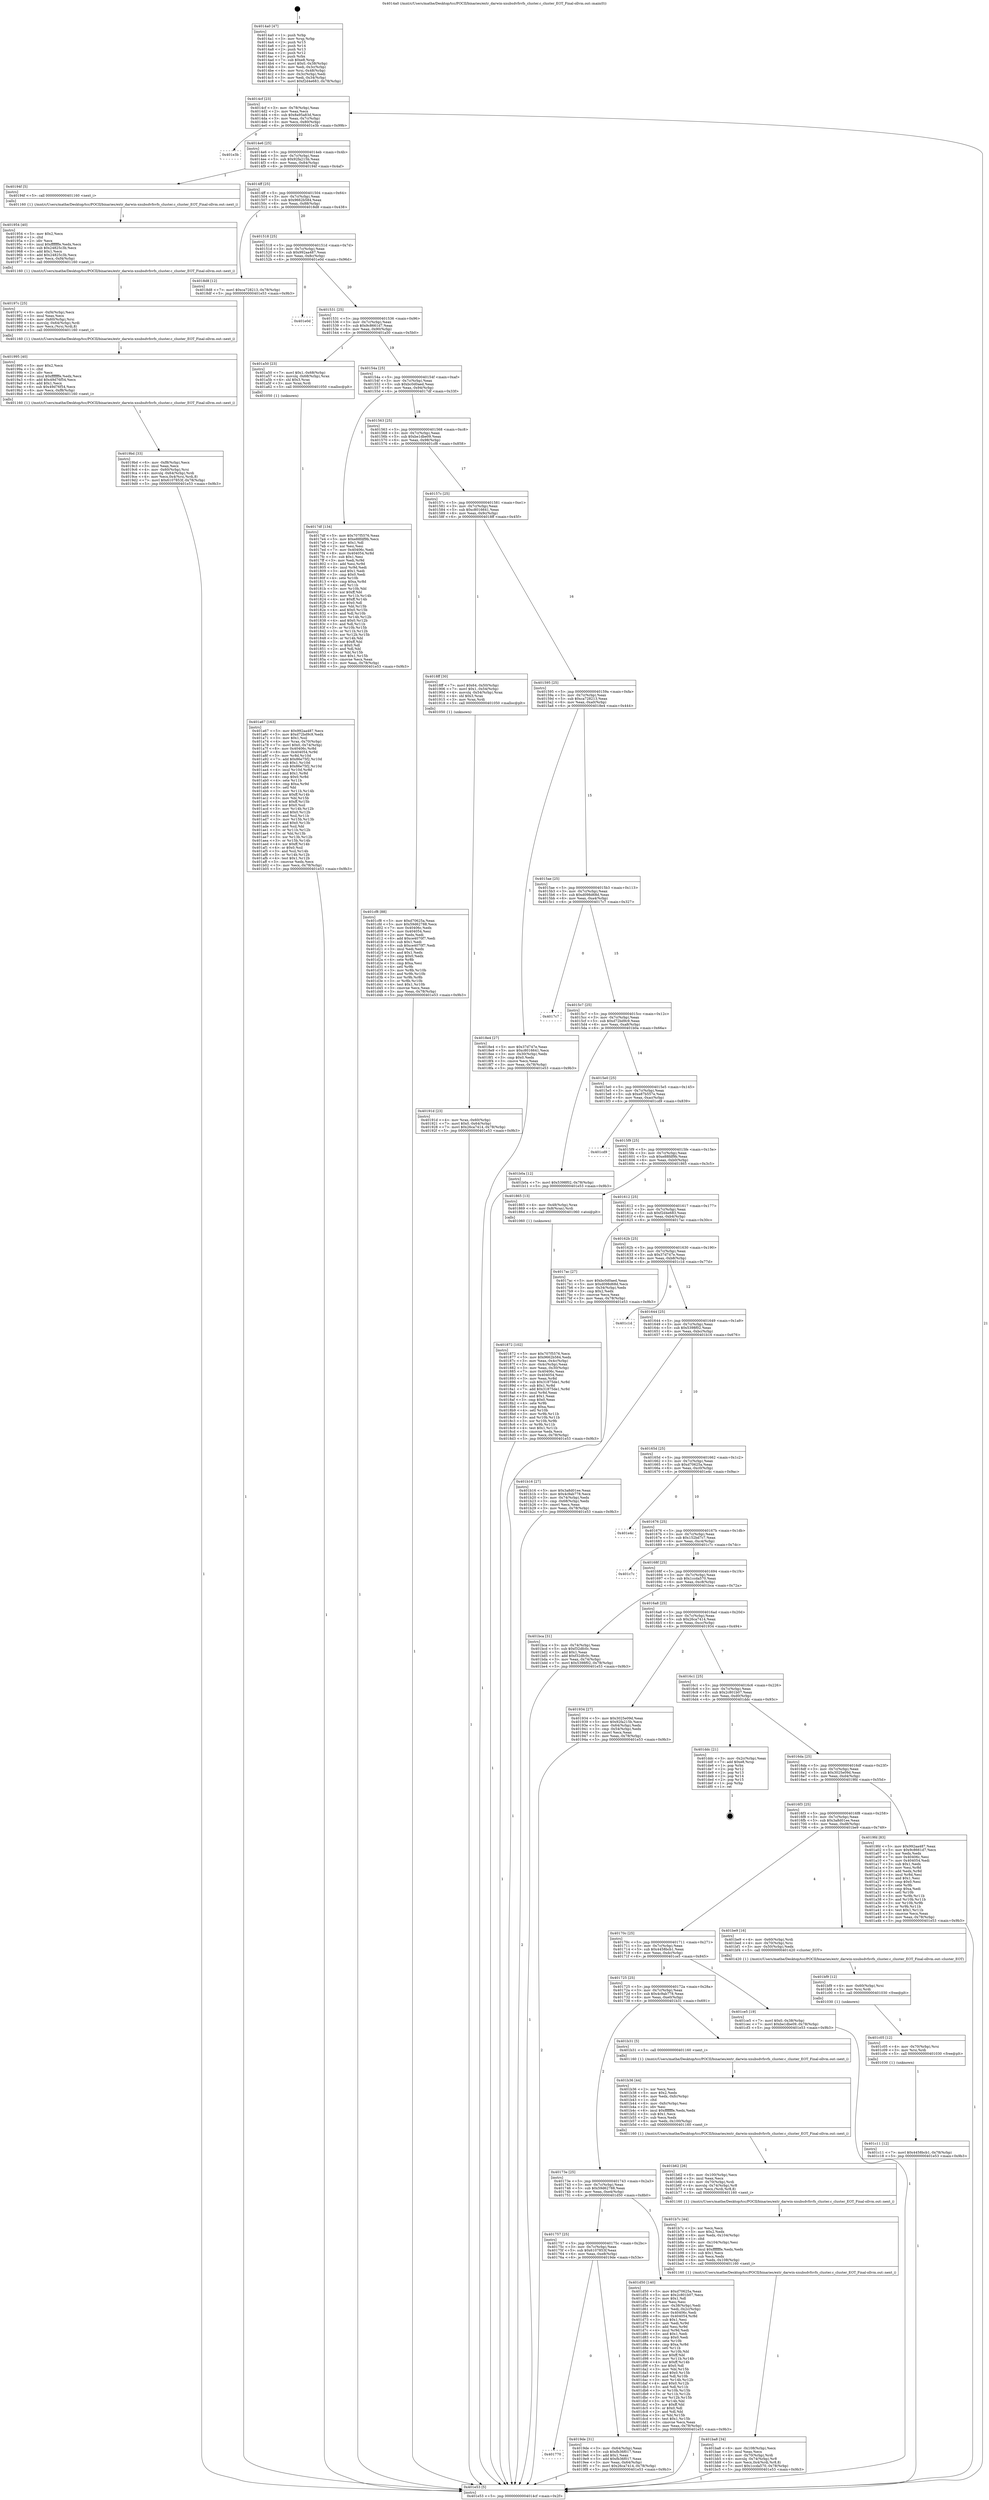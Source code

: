 digraph "0x4014a0" {
  label = "0x4014a0 (/mnt/c/Users/mathe/Desktop/tcc/POCII/binaries/extr_darwin-xnubsdvfsvfs_cluster.c_cluster_EOT_Final-ollvm.out::main(0))"
  labelloc = "t"
  node[shape=record]

  Entry [label="",width=0.3,height=0.3,shape=circle,fillcolor=black,style=filled]
  "0x4014cf" [label="{
     0x4014cf [23]\l
     | [instrs]\l
     &nbsp;&nbsp;0x4014cf \<+3\>: mov -0x78(%rbp),%eax\l
     &nbsp;&nbsp;0x4014d2 \<+2\>: mov %eax,%ecx\l
     &nbsp;&nbsp;0x4014d4 \<+6\>: sub $0x8a95a83d,%ecx\l
     &nbsp;&nbsp;0x4014da \<+3\>: mov %eax,-0x7c(%rbp)\l
     &nbsp;&nbsp;0x4014dd \<+3\>: mov %ecx,-0x80(%rbp)\l
     &nbsp;&nbsp;0x4014e0 \<+6\>: je 0000000000401e3b \<main+0x99b\>\l
  }"]
  "0x401e3b" [label="{
     0x401e3b\l
  }", style=dashed]
  "0x4014e6" [label="{
     0x4014e6 [25]\l
     | [instrs]\l
     &nbsp;&nbsp;0x4014e6 \<+5\>: jmp 00000000004014eb \<main+0x4b\>\l
     &nbsp;&nbsp;0x4014eb \<+3\>: mov -0x7c(%rbp),%eax\l
     &nbsp;&nbsp;0x4014ee \<+5\>: sub $0x92fa215b,%eax\l
     &nbsp;&nbsp;0x4014f3 \<+6\>: mov %eax,-0x84(%rbp)\l
     &nbsp;&nbsp;0x4014f9 \<+6\>: je 000000000040194f \<main+0x4af\>\l
  }"]
  Exit [label="",width=0.3,height=0.3,shape=circle,fillcolor=black,style=filled,peripheries=2]
  "0x40194f" [label="{
     0x40194f [5]\l
     | [instrs]\l
     &nbsp;&nbsp;0x40194f \<+5\>: call 0000000000401160 \<next_i\>\l
     | [calls]\l
     &nbsp;&nbsp;0x401160 \{1\} (/mnt/c/Users/mathe/Desktop/tcc/POCII/binaries/extr_darwin-xnubsdvfsvfs_cluster.c_cluster_EOT_Final-ollvm.out::next_i)\l
  }"]
  "0x4014ff" [label="{
     0x4014ff [25]\l
     | [instrs]\l
     &nbsp;&nbsp;0x4014ff \<+5\>: jmp 0000000000401504 \<main+0x64\>\l
     &nbsp;&nbsp;0x401504 \<+3\>: mov -0x7c(%rbp),%eax\l
     &nbsp;&nbsp;0x401507 \<+5\>: sub $0x9662b584,%eax\l
     &nbsp;&nbsp;0x40150c \<+6\>: mov %eax,-0x88(%rbp)\l
     &nbsp;&nbsp;0x401512 \<+6\>: je 00000000004018d8 \<main+0x438\>\l
  }"]
  "0x401c11" [label="{
     0x401c11 [12]\l
     | [instrs]\l
     &nbsp;&nbsp;0x401c11 \<+7\>: movl $0x4458bcb1,-0x78(%rbp)\l
     &nbsp;&nbsp;0x401c18 \<+5\>: jmp 0000000000401e53 \<main+0x9b3\>\l
  }"]
  "0x4018d8" [label="{
     0x4018d8 [12]\l
     | [instrs]\l
     &nbsp;&nbsp;0x4018d8 \<+7\>: movl $0xca728213,-0x78(%rbp)\l
     &nbsp;&nbsp;0x4018df \<+5\>: jmp 0000000000401e53 \<main+0x9b3\>\l
  }"]
  "0x401518" [label="{
     0x401518 [25]\l
     | [instrs]\l
     &nbsp;&nbsp;0x401518 \<+5\>: jmp 000000000040151d \<main+0x7d\>\l
     &nbsp;&nbsp;0x40151d \<+3\>: mov -0x7c(%rbp),%eax\l
     &nbsp;&nbsp;0x401520 \<+5\>: sub $0x992aa487,%eax\l
     &nbsp;&nbsp;0x401525 \<+6\>: mov %eax,-0x8c(%rbp)\l
     &nbsp;&nbsp;0x40152b \<+6\>: je 0000000000401e0d \<main+0x96d\>\l
  }"]
  "0x401c05" [label="{
     0x401c05 [12]\l
     | [instrs]\l
     &nbsp;&nbsp;0x401c05 \<+4\>: mov -0x70(%rbp),%rsi\l
     &nbsp;&nbsp;0x401c09 \<+3\>: mov %rsi,%rdi\l
     &nbsp;&nbsp;0x401c0c \<+5\>: call 0000000000401030 \<free@plt\>\l
     | [calls]\l
     &nbsp;&nbsp;0x401030 \{1\} (unknown)\l
  }"]
  "0x401e0d" [label="{
     0x401e0d\l
  }", style=dashed]
  "0x401531" [label="{
     0x401531 [25]\l
     | [instrs]\l
     &nbsp;&nbsp;0x401531 \<+5\>: jmp 0000000000401536 \<main+0x96\>\l
     &nbsp;&nbsp;0x401536 \<+3\>: mov -0x7c(%rbp),%eax\l
     &nbsp;&nbsp;0x401539 \<+5\>: sub $0x9c8661d7,%eax\l
     &nbsp;&nbsp;0x40153e \<+6\>: mov %eax,-0x90(%rbp)\l
     &nbsp;&nbsp;0x401544 \<+6\>: je 0000000000401a50 \<main+0x5b0\>\l
  }"]
  "0x401bf9" [label="{
     0x401bf9 [12]\l
     | [instrs]\l
     &nbsp;&nbsp;0x401bf9 \<+4\>: mov -0x60(%rbp),%rsi\l
     &nbsp;&nbsp;0x401bfd \<+3\>: mov %rsi,%rdi\l
     &nbsp;&nbsp;0x401c00 \<+5\>: call 0000000000401030 \<free@plt\>\l
     | [calls]\l
     &nbsp;&nbsp;0x401030 \{1\} (unknown)\l
  }"]
  "0x401a50" [label="{
     0x401a50 [23]\l
     | [instrs]\l
     &nbsp;&nbsp;0x401a50 \<+7\>: movl $0x1,-0x68(%rbp)\l
     &nbsp;&nbsp;0x401a57 \<+4\>: movslq -0x68(%rbp),%rax\l
     &nbsp;&nbsp;0x401a5b \<+4\>: shl $0x3,%rax\l
     &nbsp;&nbsp;0x401a5f \<+3\>: mov %rax,%rdi\l
     &nbsp;&nbsp;0x401a62 \<+5\>: call 0000000000401050 \<malloc@plt\>\l
     | [calls]\l
     &nbsp;&nbsp;0x401050 \{1\} (unknown)\l
  }"]
  "0x40154a" [label="{
     0x40154a [25]\l
     | [instrs]\l
     &nbsp;&nbsp;0x40154a \<+5\>: jmp 000000000040154f \<main+0xaf\>\l
     &nbsp;&nbsp;0x40154f \<+3\>: mov -0x7c(%rbp),%eax\l
     &nbsp;&nbsp;0x401552 \<+5\>: sub $0xbc0d0aed,%eax\l
     &nbsp;&nbsp;0x401557 \<+6\>: mov %eax,-0x94(%rbp)\l
     &nbsp;&nbsp;0x40155d \<+6\>: je 00000000004017df \<main+0x33f\>\l
  }"]
  "0x401ba8" [label="{
     0x401ba8 [34]\l
     | [instrs]\l
     &nbsp;&nbsp;0x401ba8 \<+6\>: mov -0x108(%rbp),%ecx\l
     &nbsp;&nbsp;0x401bae \<+3\>: imul %eax,%ecx\l
     &nbsp;&nbsp;0x401bb1 \<+4\>: mov -0x70(%rbp),%rdi\l
     &nbsp;&nbsp;0x401bb5 \<+4\>: movslq -0x74(%rbp),%r8\l
     &nbsp;&nbsp;0x401bb9 \<+5\>: mov %ecx,0x4(%rdi,%r8,8)\l
     &nbsp;&nbsp;0x401bbe \<+7\>: movl $0x1ccda570,-0x78(%rbp)\l
     &nbsp;&nbsp;0x401bc5 \<+5\>: jmp 0000000000401e53 \<main+0x9b3\>\l
  }"]
  "0x4017df" [label="{
     0x4017df [134]\l
     | [instrs]\l
     &nbsp;&nbsp;0x4017df \<+5\>: mov $0x707f5576,%eax\l
     &nbsp;&nbsp;0x4017e4 \<+5\>: mov $0xe88fdf9b,%ecx\l
     &nbsp;&nbsp;0x4017e9 \<+2\>: mov $0x1,%dl\l
     &nbsp;&nbsp;0x4017eb \<+2\>: xor %esi,%esi\l
     &nbsp;&nbsp;0x4017ed \<+7\>: mov 0x40406c,%edi\l
     &nbsp;&nbsp;0x4017f4 \<+8\>: mov 0x404054,%r8d\l
     &nbsp;&nbsp;0x4017fc \<+3\>: sub $0x1,%esi\l
     &nbsp;&nbsp;0x4017ff \<+3\>: mov %edi,%r9d\l
     &nbsp;&nbsp;0x401802 \<+3\>: add %esi,%r9d\l
     &nbsp;&nbsp;0x401805 \<+4\>: imul %r9d,%edi\l
     &nbsp;&nbsp;0x401809 \<+3\>: and $0x1,%edi\l
     &nbsp;&nbsp;0x40180c \<+3\>: cmp $0x0,%edi\l
     &nbsp;&nbsp;0x40180f \<+4\>: sete %r10b\l
     &nbsp;&nbsp;0x401813 \<+4\>: cmp $0xa,%r8d\l
     &nbsp;&nbsp;0x401817 \<+4\>: setl %r11b\l
     &nbsp;&nbsp;0x40181b \<+3\>: mov %r10b,%bl\l
     &nbsp;&nbsp;0x40181e \<+3\>: xor $0xff,%bl\l
     &nbsp;&nbsp;0x401821 \<+3\>: mov %r11b,%r14b\l
     &nbsp;&nbsp;0x401824 \<+4\>: xor $0xff,%r14b\l
     &nbsp;&nbsp;0x401828 \<+3\>: xor $0x0,%dl\l
     &nbsp;&nbsp;0x40182b \<+3\>: mov %bl,%r15b\l
     &nbsp;&nbsp;0x40182e \<+4\>: and $0x0,%r15b\l
     &nbsp;&nbsp;0x401832 \<+3\>: and %dl,%r10b\l
     &nbsp;&nbsp;0x401835 \<+3\>: mov %r14b,%r12b\l
     &nbsp;&nbsp;0x401838 \<+4\>: and $0x0,%r12b\l
     &nbsp;&nbsp;0x40183c \<+3\>: and %dl,%r11b\l
     &nbsp;&nbsp;0x40183f \<+3\>: or %r10b,%r15b\l
     &nbsp;&nbsp;0x401842 \<+3\>: or %r11b,%r12b\l
     &nbsp;&nbsp;0x401845 \<+3\>: xor %r12b,%r15b\l
     &nbsp;&nbsp;0x401848 \<+3\>: or %r14b,%bl\l
     &nbsp;&nbsp;0x40184b \<+3\>: xor $0xff,%bl\l
     &nbsp;&nbsp;0x40184e \<+3\>: or $0x0,%dl\l
     &nbsp;&nbsp;0x401851 \<+2\>: and %dl,%bl\l
     &nbsp;&nbsp;0x401853 \<+3\>: or %bl,%r15b\l
     &nbsp;&nbsp;0x401856 \<+4\>: test $0x1,%r15b\l
     &nbsp;&nbsp;0x40185a \<+3\>: cmovne %ecx,%eax\l
     &nbsp;&nbsp;0x40185d \<+3\>: mov %eax,-0x78(%rbp)\l
     &nbsp;&nbsp;0x401860 \<+5\>: jmp 0000000000401e53 \<main+0x9b3\>\l
  }"]
  "0x401563" [label="{
     0x401563 [25]\l
     | [instrs]\l
     &nbsp;&nbsp;0x401563 \<+5\>: jmp 0000000000401568 \<main+0xc8\>\l
     &nbsp;&nbsp;0x401568 \<+3\>: mov -0x7c(%rbp),%eax\l
     &nbsp;&nbsp;0x40156b \<+5\>: sub $0xbe1dbe09,%eax\l
     &nbsp;&nbsp;0x401570 \<+6\>: mov %eax,-0x98(%rbp)\l
     &nbsp;&nbsp;0x401576 \<+6\>: je 0000000000401cf8 \<main+0x858\>\l
  }"]
  "0x401b7c" [label="{
     0x401b7c [44]\l
     | [instrs]\l
     &nbsp;&nbsp;0x401b7c \<+2\>: xor %ecx,%ecx\l
     &nbsp;&nbsp;0x401b7e \<+5\>: mov $0x2,%edx\l
     &nbsp;&nbsp;0x401b83 \<+6\>: mov %edx,-0x104(%rbp)\l
     &nbsp;&nbsp;0x401b89 \<+1\>: cltd\l
     &nbsp;&nbsp;0x401b8a \<+6\>: mov -0x104(%rbp),%esi\l
     &nbsp;&nbsp;0x401b90 \<+2\>: idiv %esi\l
     &nbsp;&nbsp;0x401b92 \<+6\>: imul $0xfffffffe,%edx,%edx\l
     &nbsp;&nbsp;0x401b98 \<+3\>: sub $0x1,%ecx\l
     &nbsp;&nbsp;0x401b9b \<+2\>: sub %ecx,%edx\l
     &nbsp;&nbsp;0x401b9d \<+6\>: mov %edx,-0x108(%rbp)\l
     &nbsp;&nbsp;0x401ba3 \<+5\>: call 0000000000401160 \<next_i\>\l
     | [calls]\l
     &nbsp;&nbsp;0x401160 \{1\} (/mnt/c/Users/mathe/Desktop/tcc/POCII/binaries/extr_darwin-xnubsdvfsvfs_cluster.c_cluster_EOT_Final-ollvm.out::next_i)\l
  }"]
  "0x401cf8" [label="{
     0x401cf8 [88]\l
     | [instrs]\l
     &nbsp;&nbsp;0x401cf8 \<+5\>: mov $0xd70625a,%eax\l
     &nbsp;&nbsp;0x401cfd \<+5\>: mov $0x59d62788,%ecx\l
     &nbsp;&nbsp;0x401d02 \<+7\>: mov 0x40406c,%edx\l
     &nbsp;&nbsp;0x401d09 \<+7\>: mov 0x404054,%esi\l
     &nbsp;&nbsp;0x401d10 \<+2\>: mov %edx,%edi\l
     &nbsp;&nbsp;0x401d12 \<+6\>: add $0xce4070f7,%edi\l
     &nbsp;&nbsp;0x401d18 \<+3\>: sub $0x1,%edi\l
     &nbsp;&nbsp;0x401d1b \<+6\>: sub $0xce4070f7,%edi\l
     &nbsp;&nbsp;0x401d21 \<+3\>: imul %edi,%edx\l
     &nbsp;&nbsp;0x401d24 \<+3\>: and $0x1,%edx\l
     &nbsp;&nbsp;0x401d27 \<+3\>: cmp $0x0,%edx\l
     &nbsp;&nbsp;0x401d2a \<+4\>: sete %r8b\l
     &nbsp;&nbsp;0x401d2e \<+3\>: cmp $0xa,%esi\l
     &nbsp;&nbsp;0x401d31 \<+4\>: setl %r9b\l
     &nbsp;&nbsp;0x401d35 \<+3\>: mov %r8b,%r10b\l
     &nbsp;&nbsp;0x401d38 \<+3\>: and %r9b,%r10b\l
     &nbsp;&nbsp;0x401d3b \<+3\>: xor %r9b,%r8b\l
     &nbsp;&nbsp;0x401d3e \<+3\>: or %r8b,%r10b\l
     &nbsp;&nbsp;0x401d41 \<+4\>: test $0x1,%r10b\l
     &nbsp;&nbsp;0x401d45 \<+3\>: cmovne %ecx,%eax\l
     &nbsp;&nbsp;0x401d48 \<+3\>: mov %eax,-0x78(%rbp)\l
     &nbsp;&nbsp;0x401d4b \<+5\>: jmp 0000000000401e53 \<main+0x9b3\>\l
  }"]
  "0x40157c" [label="{
     0x40157c [25]\l
     | [instrs]\l
     &nbsp;&nbsp;0x40157c \<+5\>: jmp 0000000000401581 \<main+0xe1\>\l
     &nbsp;&nbsp;0x401581 \<+3\>: mov -0x7c(%rbp),%eax\l
     &nbsp;&nbsp;0x401584 \<+5\>: sub $0xc8016641,%eax\l
     &nbsp;&nbsp;0x401589 \<+6\>: mov %eax,-0x9c(%rbp)\l
     &nbsp;&nbsp;0x40158f \<+6\>: je 00000000004018ff \<main+0x45f\>\l
  }"]
  "0x401b62" [label="{
     0x401b62 [26]\l
     | [instrs]\l
     &nbsp;&nbsp;0x401b62 \<+6\>: mov -0x100(%rbp),%ecx\l
     &nbsp;&nbsp;0x401b68 \<+3\>: imul %eax,%ecx\l
     &nbsp;&nbsp;0x401b6b \<+4\>: mov -0x70(%rbp),%rdi\l
     &nbsp;&nbsp;0x401b6f \<+4\>: movslq -0x74(%rbp),%r8\l
     &nbsp;&nbsp;0x401b73 \<+4\>: mov %ecx,(%rdi,%r8,8)\l
     &nbsp;&nbsp;0x401b77 \<+5\>: call 0000000000401160 \<next_i\>\l
     | [calls]\l
     &nbsp;&nbsp;0x401160 \{1\} (/mnt/c/Users/mathe/Desktop/tcc/POCII/binaries/extr_darwin-xnubsdvfsvfs_cluster.c_cluster_EOT_Final-ollvm.out::next_i)\l
  }"]
  "0x4018ff" [label="{
     0x4018ff [30]\l
     | [instrs]\l
     &nbsp;&nbsp;0x4018ff \<+7\>: movl $0x64,-0x50(%rbp)\l
     &nbsp;&nbsp;0x401906 \<+7\>: movl $0x1,-0x54(%rbp)\l
     &nbsp;&nbsp;0x40190d \<+4\>: movslq -0x54(%rbp),%rax\l
     &nbsp;&nbsp;0x401911 \<+4\>: shl $0x3,%rax\l
     &nbsp;&nbsp;0x401915 \<+3\>: mov %rax,%rdi\l
     &nbsp;&nbsp;0x401918 \<+5\>: call 0000000000401050 \<malloc@plt\>\l
     | [calls]\l
     &nbsp;&nbsp;0x401050 \{1\} (unknown)\l
  }"]
  "0x401595" [label="{
     0x401595 [25]\l
     | [instrs]\l
     &nbsp;&nbsp;0x401595 \<+5\>: jmp 000000000040159a \<main+0xfa\>\l
     &nbsp;&nbsp;0x40159a \<+3\>: mov -0x7c(%rbp),%eax\l
     &nbsp;&nbsp;0x40159d \<+5\>: sub $0xca728213,%eax\l
     &nbsp;&nbsp;0x4015a2 \<+6\>: mov %eax,-0xa0(%rbp)\l
     &nbsp;&nbsp;0x4015a8 \<+6\>: je 00000000004018e4 \<main+0x444\>\l
  }"]
  "0x401b36" [label="{
     0x401b36 [44]\l
     | [instrs]\l
     &nbsp;&nbsp;0x401b36 \<+2\>: xor %ecx,%ecx\l
     &nbsp;&nbsp;0x401b38 \<+5\>: mov $0x2,%edx\l
     &nbsp;&nbsp;0x401b3d \<+6\>: mov %edx,-0xfc(%rbp)\l
     &nbsp;&nbsp;0x401b43 \<+1\>: cltd\l
     &nbsp;&nbsp;0x401b44 \<+6\>: mov -0xfc(%rbp),%esi\l
     &nbsp;&nbsp;0x401b4a \<+2\>: idiv %esi\l
     &nbsp;&nbsp;0x401b4c \<+6\>: imul $0xfffffffe,%edx,%edx\l
     &nbsp;&nbsp;0x401b52 \<+3\>: sub $0x1,%ecx\l
     &nbsp;&nbsp;0x401b55 \<+2\>: sub %ecx,%edx\l
     &nbsp;&nbsp;0x401b57 \<+6\>: mov %edx,-0x100(%rbp)\l
     &nbsp;&nbsp;0x401b5d \<+5\>: call 0000000000401160 \<next_i\>\l
     | [calls]\l
     &nbsp;&nbsp;0x401160 \{1\} (/mnt/c/Users/mathe/Desktop/tcc/POCII/binaries/extr_darwin-xnubsdvfsvfs_cluster.c_cluster_EOT_Final-ollvm.out::next_i)\l
  }"]
  "0x4018e4" [label="{
     0x4018e4 [27]\l
     | [instrs]\l
     &nbsp;&nbsp;0x4018e4 \<+5\>: mov $0x37d747e,%eax\l
     &nbsp;&nbsp;0x4018e9 \<+5\>: mov $0xc8016641,%ecx\l
     &nbsp;&nbsp;0x4018ee \<+3\>: mov -0x30(%rbp),%edx\l
     &nbsp;&nbsp;0x4018f1 \<+3\>: cmp $0x0,%edx\l
     &nbsp;&nbsp;0x4018f4 \<+3\>: cmove %ecx,%eax\l
     &nbsp;&nbsp;0x4018f7 \<+3\>: mov %eax,-0x78(%rbp)\l
     &nbsp;&nbsp;0x4018fa \<+5\>: jmp 0000000000401e53 \<main+0x9b3\>\l
  }"]
  "0x4015ae" [label="{
     0x4015ae [25]\l
     | [instrs]\l
     &nbsp;&nbsp;0x4015ae \<+5\>: jmp 00000000004015b3 \<main+0x113\>\l
     &nbsp;&nbsp;0x4015b3 \<+3\>: mov -0x7c(%rbp),%eax\l
     &nbsp;&nbsp;0x4015b6 \<+5\>: sub $0xd098d68d,%eax\l
     &nbsp;&nbsp;0x4015bb \<+6\>: mov %eax,-0xa4(%rbp)\l
     &nbsp;&nbsp;0x4015c1 \<+6\>: je 00000000004017c7 \<main+0x327\>\l
  }"]
  "0x401a67" [label="{
     0x401a67 [163]\l
     | [instrs]\l
     &nbsp;&nbsp;0x401a67 \<+5\>: mov $0x992aa487,%ecx\l
     &nbsp;&nbsp;0x401a6c \<+5\>: mov $0xd72bd9c9,%edx\l
     &nbsp;&nbsp;0x401a71 \<+3\>: mov $0x1,%sil\l
     &nbsp;&nbsp;0x401a74 \<+4\>: mov %rax,-0x70(%rbp)\l
     &nbsp;&nbsp;0x401a78 \<+7\>: movl $0x0,-0x74(%rbp)\l
     &nbsp;&nbsp;0x401a7f \<+8\>: mov 0x40406c,%r8d\l
     &nbsp;&nbsp;0x401a87 \<+8\>: mov 0x404054,%r9d\l
     &nbsp;&nbsp;0x401a8f \<+3\>: mov %r8d,%r10d\l
     &nbsp;&nbsp;0x401a92 \<+7\>: add $0x86e75f2,%r10d\l
     &nbsp;&nbsp;0x401a99 \<+4\>: sub $0x1,%r10d\l
     &nbsp;&nbsp;0x401a9d \<+7\>: sub $0x86e75f2,%r10d\l
     &nbsp;&nbsp;0x401aa4 \<+4\>: imul %r10d,%r8d\l
     &nbsp;&nbsp;0x401aa8 \<+4\>: and $0x1,%r8d\l
     &nbsp;&nbsp;0x401aac \<+4\>: cmp $0x0,%r8d\l
     &nbsp;&nbsp;0x401ab0 \<+4\>: sete %r11b\l
     &nbsp;&nbsp;0x401ab4 \<+4\>: cmp $0xa,%r9d\l
     &nbsp;&nbsp;0x401ab8 \<+3\>: setl %bl\l
     &nbsp;&nbsp;0x401abb \<+3\>: mov %r11b,%r14b\l
     &nbsp;&nbsp;0x401abe \<+4\>: xor $0xff,%r14b\l
     &nbsp;&nbsp;0x401ac2 \<+3\>: mov %bl,%r15b\l
     &nbsp;&nbsp;0x401ac5 \<+4\>: xor $0xff,%r15b\l
     &nbsp;&nbsp;0x401ac9 \<+4\>: xor $0x0,%sil\l
     &nbsp;&nbsp;0x401acd \<+3\>: mov %r14b,%r12b\l
     &nbsp;&nbsp;0x401ad0 \<+4\>: and $0x0,%r12b\l
     &nbsp;&nbsp;0x401ad4 \<+3\>: and %sil,%r11b\l
     &nbsp;&nbsp;0x401ad7 \<+3\>: mov %r15b,%r13b\l
     &nbsp;&nbsp;0x401ada \<+4\>: and $0x0,%r13b\l
     &nbsp;&nbsp;0x401ade \<+3\>: and %sil,%bl\l
     &nbsp;&nbsp;0x401ae1 \<+3\>: or %r11b,%r12b\l
     &nbsp;&nbsp;0x401ae4 \<+3\>: or %bl,%r13b\l
     &nbsp;&nbsp;0x401ae7 \<+3\>: xor %r13b,%r12b\l
     &nbsp;&nbsp;0x401aea \<+3\>: or %r15b,%r14b\l
     &nbsp;&nbsp;0x401aed \<+4\>: xor $0xff,%r14b\l
     &nbsp;&nbsp;0x401af1 \<+4\>: or $0x0,%sil\l
     &nbsp;&nbsp;0x401af5 \<+3\>: and %sil,%r14b\l
     &nbsp;&nbsp;0x401af8 \<+3\>: or %r14b,%r12b\l
     &nbsp;&nbsp;0x401afb \<+4\>: test $0x1,%r12b\l
     &nbsp;&nbsp;0x401aff \<+3\>: cmovne %edx,%ecx\l
     &nbsp;&nbsp;0x401b02 \<+3\>: mov %ecx,-0x78(%rbp)\l
     &nbsp;&nbsp;0x401b05 \<+5\>: jmp 0000000000401e53 \<main+0x9b3\>\l
  }"]
  "0x4017c7" [label="{
     0x4017c7\l
  }", style=dashed]
  "0x4015c7" [label="{
     0x4015c7 [25]\l
     | [instrs]\l
     &nbsp;&nbsp;0x4015c7 \<+5\>: jmp 00000000004015cc \<main+0x12c\>\l
     &nbsp;&nbsp;0x4015cc \<+3\>: mov -0x7c(%rbp),%eax\l
     &nbsp;&nbsp;0x4015cf \<+5\>: sub $0xd72bd9c9,%eax\l
     &nbsp;&nbsp;0x4015d4 \<+6\>: mov %eax,-0xa8(%rbp)\l
     &nbsp;&nbsp;0x4015da \<+6\>: je 0000000000401b0a \<main+0x66a\>\l
  }"]
  "0x401770" [label="{
     0x401770\l
  }", style=dashed]
  "0x401b0a" [label="{
     0x401b0a [12]\l
     | [instrs]\l
     &nbsp;&nbsp;0x401b0a \<+7\>: movl $0x5398f02,-0x78(%rbp)\l
     &nbsp;&nbsp;0x401b11 \<+5\>: jmp 0000000000401e53 \<main+0x9b3\>\l
  }"]
  "0x4015e0" [label="{
     0x4015e0 [25]\l
     | [instrs]\l
     &nbsp;&nbsp;0x4015e0 \<+5\>: jmp 00000000004015e5 \<main+0x145\>\l
     &nbsp;&nbsp;0x4015e5 \<+3\>: mov -0x7c(%rbp),%eax\l
     &nbsp;&nbsp;0x4015e8 \<+5\>: sub $0xe87b557e,%eax\l
     &nbsp;&nbsp;0x4015ed \<+6\>: mov %eax,-0xac(%rbp)\l
     &nbsp;&nbsp;0x4015f3 \<+6\>: je 0000000000401cd9 \<main+0x839\>\l
  }"]
  "0x4019de" [label="{
     0x4019de [31]\l
     | [instrs]\l
     &nbsp;&nbsp;0x4019de \<+3\>: mov -0x64(%rbp),%eax\l
     &nbsp;&nbsp;0x4019e1 \<+5\>: sub $0xfb36f017,%eax\l
     &nbsp;&nbsp;0x4019e6 \<+3\>: add $0x1,%eax\l
     &nbsp;&nbsp;0x4019e9 \<+5\>: add $0xfb36f017,%eax\l
     &nbsp;&nbsp;0x4019ee \<+3\>: mov %eax,-0x64(%rbp)\l
     &nbsp;&nbsp;0x4019f1 \<+7\>: movl $0x26ca7414,-0x78(%rbp)\l
     &nbsp;&nbsp;0x4019f8 \<+5\>: jmp 0000000000401e53 \<main+0x9b3\>\l
  }"]
  "0x401cd9" [label="{
     0x401cd9\l
  }", style=dashed]
  "0x4015f9" [label="{
     0x4015f9 [25]\l
     | [instrs]\l
     &nbsp;&nbsp;0x4015f9 \<+5\>: jmp 00000000004015fe \<main+0x15e\>\l
     &nbsp;&nbsp;0x4015fe \<+3\>: mov -0x7c(%rbp),%eax\l
     &nbsp;&nbsp;0x401601 \<+5\>: sub $0xe88fdf9b,%eax\l
     &nbsp;&nbsp;0x401606 \<+6\>: mov %eax,-0xb0(%rbp)\l
     &nbsp;&nbsp;0x40160c \<+6\>: je 0000000000401865 \<main+0x3c5\>\l
  }"]
  "0x401757" [label="{
     0x401757 [25]\l
     | [instrs]\l
     &nbsp;&nbsp;0x401757 \<+5\>: jmp 000000000040175c \<main+0x2bc\>\l
     &nbsp;&nbsp;0x40175c \<+3\>: mov -0x7c(%rbp),%eax\l
     &nbsp;&nbsp;0x40175f \<+5\>: sub $0x6107853f,%eax\l
     &nbsp;&nbsp;0x401764 \<+6\>: mov %eax,-0xe8(%rbp)\l
     &nbsp;&nbsp;0x40176a \<+6\>: je 00000000004019de \<main+0x53e\>\l
  }"]
  "0x401865" [label="{
     0x401865 [13]\l
     | [instrs]\l
     &nbsp;&nbsp;0x401865 \<+4\>: mov -0x48(%rbp),%rax\l
     &nbsp;&nbsp;0x401869 \<+4\>: mov 0x8(%rax),%rdi\l
     &nbsp;&nbsp;0x40186d \<+5\>: call 0000000000401060 \<atoi@plt\>\l
     | [calls]\l
     &nbsp;&nbsp;0x401060 \{1\} (unknown)\l
  }"]
  "0x401612" [label="{
     0x401612 [25]\l
     | [instrs]\l
     &nbsp;&nbsp;0x401612 \<+5\>: jmp 0000000000401617 \<main+0x177\>\l
     &nbsp;&nbsp;0x401617 \<+3\>: mov -0x7c(%rbp),%eax\l
     &nbsp;&nbsp;0x40161a \<+5\>: sub $0xf2d4e683,%eax\l
     &nbsp;&nbsp;0x40161f \<+6\>: mov %eax,-0xb4(%rbp)\l
     &nbsp;&nbsp;0x401625 \<+6\>: je 00000000004017ac \<main+0x30c\>\l
  }"]
  "0x401d50" [label="{
     0x401d50 [140]\l
     | [instrs]\l
     &nbsp;&nbsp;0x401d50 \<+5\>: mov $0xd70625a,%eax\l
     &nbsp;&nbsp;0x401d55 \<+5\>: mov $0x2c801b07,%ecx\l
     &nbsp;&nbsp;0x401d5a \<+2\>: mov $0x1,%dl\l
     &nbsp;&nbsp;0x401d5c \<+2\>: xor %esi,%esi\l
     &nbsp;&nbsp;0x401d5e \<+3\>: mov -0x38(%rbp),%edi\l
     &nbsp;&nbsp;0x401d61 \<+3\>: mov %edi,-0x2c(%rbp)\l
     &nbsp;&nbsp;0x401d64 \<+7\>: mov 0x40406c,%edi\l
     &nbsp;&nbsp;0x401d6b \<+8\>: mov 0x404054,%r8d\l
     &nbsp;&nbsp;0x401d73 \<+3\>: sub $0x1,%esi\l
     &nbsp;&nbsp;0x401d76 \<+3\>: mov %edi,%r9d\l
     &nbsp;&nbsp;0x401d79 \<+3\>: add %esi,%r9d\l
     &nbsp;&nbsp;0x401d7c \<+4\>: imul %r9d,%edi\l
     &nbsp;&nbsp;0x401d80 \<+3\>: and $0x1,%edi\l
     &nbsp;&nbsp;0x401d83 \<+3\>: cmp $0x0,%edi\l
     &nbsp;&nbsp;0x401d86 \<+4\>: sete %r10b\l
     &nbsp;&nbsp;0x401d8a \<+4\>: cmp $0xa,%r8d\l
     &nbsp;&nbsp;0x401d8e \<+4\>: setl %r11b\l
     &nbsp;&nbsp;0x401d92 \<+3\>: mov %r10b,%bl\l
     &nbsp;&nbsp;0x401d95 \<+3\>: xor $0xff,%bl\l
     &nbsp;&nbsp;0x401d98 \<+3\>: mov %r11b,%r14b\l
     &nbsp;&nbsp;0x401d9b \<+4\>: xor $0xff,%r14b\l
     &nbsp;&nbsp;0x401d9f \<+3\>: xor $0x0,%dl\l
     &nbsp;&nbsp;0x401da2 \<+3\>: mov %bl,%r15b\l
     &nbsp;&nbsp;0x401da5 \<+4\>: and $0x0,%r15b\l
     &nbsp;&nbsp;0x401da9 \<+3\>: and %dl,%r10b\l
     &nbsp;&nbsp;0x401dac \<+3\>: mov %r14b,%r12b\l
     &nbsp;&nbsp;0x401daf \<+4\>: and $0x0,%r12b\l
     &nbsp;&nbsp;0x401db3 \<+3\>: and %dl,%r11b\l
     &nbsp;&nbsp;0x401db6 \<+3\>: or %r10b,%r15b\l
     &nbsp;&nbsp;0x401db9 \<+3\>: or %r11b,%r12b\l
     &nbsp;&nbsp;0x401dbc \<+3\>: xor %r12b,%r15b\l
     &nbsp;&nbsp;0x401dbf \<+3\>: or %r14b,%bl\l
     &nbsp;&nbsp;0x401dc2 \<+3\>: xor $0xff,%bl\l
     &nbsp;&nbsp;0x401dc5 \<+3\>: or $0x0,%dl\l
     &nbsp;&nbsp;0x401dc8 \<+2\>: and %dl,%bl\l
     &nbsp;&nbsp;0x401dca \<+3\>: or %bl,%r15b\l
     &nbsp;&nbsp;0x401dcd \<+4\>: test $0x1,%r15b\l
     &nbsp;&nbsp;0x401dd1 \<+3\>: cmovne %ecx,%eax\l
     &nbsp;&nbsp;0x401dd4 \<+3\>: mov %eax,-0x78(%rbp)\l
     &nbsp;&nbsp;0x401dd7 \<+5\>: jmp 0000000000401e53 \<main+0x9b3\>\l
  }"]
  "0x4017ac" [label="{
     0x4017ac [27]\l
     | [instrs]\l
     &nbsp;&nbsp;0x4017ac \<+5\>: mov $0xbc0d0aed,%eax\l
     &nbsp;&nbsp;0x4017b1 \<+5\>: mov $0xd098d68d,%ecx\l
     &nbsp;&nbsp;0x4017b6 \<+3\>: mov -0x34(%rbp),%edx\l
     &nbsp;&nbsp;0x4017b9 \<+3\>: cmp $0x2,%edx\l
     &nbsp;&nbsp;0x4017bc \<+3\>: cmovne %ecx,%eax\l
     &nbsp;&nbsp;0x4017bf \<+3\>: mov %eax,-0x78(%rbp)\l
     &nbsp;&nbsp;0x4017c2 \<+5\>: jmp 0000000000401e53 \<main+0x9b3\>\l
  }"]
  "0x40162b" [label="{
     0x40162b [25]\l
     | [instrs]\l
     &nbsp;&nbsp;0x40162b \<+5\>: jmp 0000000000401630 \<main+0x190\>\l
     &nbsp;&nbsp;0x401630 \<+3\>: mov -0x7c(%rbp),%eax\l
     &nbsp;&nbsp;0x401633 \<+5\>: sub $0x37d747e,%eax\l
     &nbsp;&nbsp;0x401638 \<+6\>: mov %eax,-0xb8(%rbp)\l
     &nbsp;&nbsp;0x40163e \<+6\>: je 0000000000401c1d \<main+0x77d\>\l
  }"]
  "0x401e53" [label="{
     0x401e53 [5]\l
     | [instrs]\l
     &nbsp;&nbsp;0x401e53 \<+5\>: jmp 00000000004014cf \<main+0x2f\>\l
  }"]
  "0x4014a0" [label="{
     0x4014a0 [47]\l
     | [instrs]\l
     &nbsp;&nbsp;0x4014a0 \<+1\>: push %rbp\l
     &nbsp;&nbsp;0x4014a1 \<+3\>: mov %rsp,%rbp\l
     &nbsp;&nbsp;0x4014a4 \<+2\>: push %r15\l
     &nbsp;&nbsp;0x4014a6 \<+2\>: push %r14\l
     &nbsp;&nbsp;0x4014a8 \<+2\>: push %r13\l
     &nbsp;&nbsp;0x4014aa \<+2\>: push %r12\l
     &nbsp;&nbsp;0x4014ac \<+1\>: push %rbx\l
     &nbsp;&nbsp;0x4014ad \<+7\>: sub $0xe8,%rsp\l
     &nbsp;&nbsp;0x4014b4 \<+7\>: movl $0x0,-0x38(%rbp)\l
     &nbsp;&nbsp;0x4014bb \<+3\>: mov %edi,-0x3c(%rbp)\l
     &nbsp;&nbsp;0x4014be \<+4\>: mov %rsi,-0x48(%rbp)\l
     &nbsp;&nbsp;0x4014c2 \<+3\>: mov -0x3c(%rbp),%edi\l
     &nbsp;&nbsp;0x4014c5 \<+3\>: mov %edi,-0x34(%rbp)\l
     &nbsp;&nbsp;0x4014c8 \<+7\>: movl $0xf2d4e683,-0x78(%rbp)\l
  }"]
  "0x401872" [label="{
     0x401872 [102]\l
     | [instrs]\l
     &nbsp;&nbsp;0x401872 \<+5\>: mov $0x707f5576,%ecx\l
     &nbsp;&nbsp;0x401877 \<+5\>: mov $0x9662b584,%edx\l
     &nbsp;&nbsp;0x40187c \<+3\>: mov %eax,-0x4c(%rbp)\l
     &nbsp;&nbsp;0x40187f \<+3\>: mov -0x4c(%rbp),%eax\l
     &nbsp;&nbsp;0x401882 \<+3\>: mov %eax,-0x30(%rbp)\l
     &nbsp;&nbsp;0x401885 \<+7\>: mov 0x40406c,%eax\l
     &nbsp;&nbsp;0x40188c \<+7\>: mov 0x404054,%esi\l
     &nbsp;&nbsp;0x401893 \<+3\>: mov %eax,%r8d\l
     &nbsp;&nbsp;0x401896 \<+7\>: sub $0x31875de1,%r8d\l
     &nbsp;&nbsp;0x40189d \<+4\>: sub $0x1,%r8d\l
     &nbsp;&nbsp;0x4018a1 \<+7\>: add $0x31875de1,%r8d\l
     &nbsp;&nbsp;0x4018a8 \<+4\>: imul %r8d,%eax\l
     &nbsp;&nbsp;0x4018ac \<+3\>: and $0x1,%eax\l
     &nbsp;&nbsp;0x4018af \<+3\>: cmp $0x0,%eax\l
     &nbsp;&nbsp;0x4018b2 \<+4\>: sete %r9b\l
     &nbsp;&nbsp;0x4018b6 \<+3\>: cmp $0xa,%esi\l
     &nbsp;&nbsp;0x4018b9 \<+4\>: setl %r10b\l
     &nbsp;&nbsp;0x4018bd \<+3\>: mov %r9b,%r11b\l
     &nbsp;&nbsp;0x4018c0 \<+3\>: and %r10b,%r11b\l
     &nbsp;&nbsp;0x4018c3 \<+3\>: xor %r10b,%r9b\l
     &nbsp;&nbsp;0x4018c6 \<+3\>: or %r9b,%r11b\l
     &nbsp;&nbsp;0x4018c9 \<+4\>: test $0x1,%r11b\l
     &nbsp;&nbsp;0x4018cd \<+3\>: cmovne %edx,%ecx\l
     &nbsp;&nbsp;0x4018d0 \<+3\>: mov %ecx,-0x78(%rbp)\l
     &nbsp;&nbsp;0x4018d3 \<+5\>: jmp 0000000000401e53 \<main+0x9b3\>\l
  }"]
  "0x40191d" [label="{
     0x40191d [23]\l
     | [instrs]\l
     &nbsp;&nbsp;0x40191d \<+4\>: mov %rax,-0x60(%rbp)\l
     &nbsp;&nbsp;0x401921 \<+7\>: movl $0x0,-0x64(%rbp)\l
     &nbsp;&nbsp;0x401928 \<+7\>: movl $0x26ca7414,-0x78(%rbp)\l
     &nbsp;&nbsp;0x40192f \<+5\>: jmp 0000000000401e53 \<main+0x9b3\>\l
  }"]
  "0x40173e" [label="{
     0x40173e [25]\l
     | [instrs]\l
     &nbsp;&nbsp;0x40173e \<+5\>: jmp 0000000000401743 \<main+0x2a3\>\l
     &nbsp;&nbsp;0x401743 \<+3\>: mov -0x7c(%rbp),%eax\l
     &nbsp;&nbsp;0x401746 \<+5\>: sub $0x59d62788,%eax\l
     &nbsp;&nbsp;0x40174b \<+6\>: mov %eax,-0xe4(%rbp)\l
     &nbsp;&nbsp;0x401751 \<+6\>: je 0000000000401d50 \<main+0x8b0\>\l
  }"]
  "0x401c1d" [label="{
     0x401c1d\l
  }", style=dashed]
  "0x401644" [label="{
     0x401644 [25]\l
     | [instrs]\l
     &nbsp;&nbsp;0x401644 \<+5\>: jmp 0000000000401649 \<main+0x1a9\>\l
     &nbsp;&nbsp;0x401649 \<+3\>: mov -0x7c(%rbp),%eax\l
     &nbsp;&nbsp;0x40164c \<+5\>: sub $0x5398f02,%eax\l
     &nbsp;&nbsp;0x401651 \<+6\>: mov %eax,-0xbc(%rbp)\l
     &nbsp;&nbsp;0x401657 \<+6\>: je 0000000000401b16 \<main+0x676\>\l
  }"]
  "0x401b31" [label="{
     0x401b31 [5]\l
     | [instrs]\l
     &nbsp;&nbsp;0x401b31 \<+5\>: call 0000000000401160 \<next_i\>\l
     | [calls]\l
     &nbsp;&nbsp;0x401160 \{1\} (/mnt/c/Users/mathe/Desktop/tcc/POCII/binaries/extr_darwin-xnubsdvfsvfs_cluster.c_cluster_EOT_Final-ollvm.out::next_i)\l
  }"]
  "0x401b16" [label="{
     0x401b16 [27]\l
     | [instrs]\l
     &nbsp;&nbsp;0x401b16 \<+5\>: mov $0x3a8d01ee,%eax\l
     &nbsp;&nbsp;0x401b1b \<+5\>: mov $0x4c9ab778,%ecx\l
     &nbsp;&nbsp;0x401b20 \<+3\>: mov -0x74(%rbp),%edx\l
     &nbsp;&nbsp;0x401b23 \<+3\>: cmp -0x68(%rbp),%edx\l
     &nbsp;&nbsp;0x401b26 \<+3\>: cmovl %ecx,%eax\l
     &nbsp;&nbsp;0x401b29 \<+3\>: mov %eax,-0x78(%rbp)\l
     &nbsp;&nbsp;0x401b2c \<+5\>: jmp 0000000000401e53 \<main+0x9b3\>\l
  }"]
  "0x40165d" [label="{
     0x40165d [25]\l
     | [instrs]\l
     &nbsp;&nbsp;0x40165d \<+5\>: jmp 0000000000401662 \<main+0x1c2\>\l
     &nbsp;&nbsp;0x401662 \<+3\>: mov -0x7c(%rbp),%eax\l
     &nbsp;&nbsp;0x401665 \<+5\>: sub $0xd70625a,%eax\l
     &nbsp;&nbsp;0x40166a \<+6\>: mov %eax,-0xc0(%rbp)\l
     &nbsp;&nbsp;0x401670 \<+6\>: je 0000000000401e4c \<main+0x9ac\>\l
  }"]
  "0x401725" [label="{
     0x401725 [25]\l
     | [instrs]\l
     &nbsp;&nbsp;0x401725 \<+5\>: jmp 000000000040172a \<main+0x28a\>\l
     &nbsp;&nbsp;0x40172a \<+3\>: mov -0x7c(%rbp),%eax\l
     &nbsp;&nbsp;0x40172d \<+5\>: sub $0x4c9ab778,%eax\l
     &nbsp;&nbsp;0x401732 \<+6\>: mov %eax,-0xe0(%rbp)\l
     &nbsp;&nbsp;0x401738 \<+6\>: je 0000000000401b31 \<main+0x691\>\l
  }"]
  "0x401e4c" [label="{
     0x401e4c\l
  }", style=dashed]
  "0x401676" [label="{
     0x401676 [25]\l
     | [instrs]\l
     &nbsp;&nbsp;0x401676 \<+5\>: jmp 000000000040167b \<main+0x1db\>\l
     &nbsp;&nbsp;0x40167b \<+3\>: mov -0x7c(%rbp),%eax\l
     &nbsp;&nbsp;0x40167e \<+5\>: sub $0x152bd7c7,%eax\l
     &nbsp;&nbsp;0x401683 \<+6\>: mov %eax,-0xc4(%rbp)\l
     &nbsp;&nbsp;0x401689 \<+6\>: je 0000000000401c7c \<main+0x7dc\>\l
  }"]
  "0x401ce5" [label="{
     0x401ce5 [19]\l
     | [instrs]\l
     &nbsp;&nbsp;0x401ce5 \<+7\>: movl $0x0,-0x38(%rbp)\l
     &nbsp;&nbsp;0x401cec \<+7\>: movl $0xbe1dbe09,-0x78(%rbp)\l
     &nbsp;&nbsp;0x401cf3 \<+5\>: jmp 0000000000401e53 \<main+0x9b3\>\l
  }"]
  "0x401c7c" [label="{
     0x401c7c\l
  }", style=dashed]
  "0x40168f" [label="{
     0x40168f [25]\l
     | [instrs]\l
     &nbsp;&nbsp;0x40168f \<+5\>: jmp 0000000000401694 \<main+0x1f4\>\l
     &nbsp;&nbsp;0x401694 \<+3\>: mov -0x7c(%rbp),%eax\l
     &nbsp;&nbsp;0x401697 \<+5\>: sub $0x1ccda570,%eax\l
     &nbsp;&nbsp;0x40169c \<+6\>: mov %eax,-0xc8(%rbp)\l
     &nbsp;&nbsp;0x4016a2 \<+6\>: je 0000000000401bca \<main+0x72a\>\l
  }"]
  "0x40170c" [label="{
     0x40170c [25]\l
     | [instrs]\l
     &nbsp;&nbsp;0x40170c \<+5\>: jmp 0000000000401711 \<main+0x271\>\l
     &nbsp;&nbsp;0x401711 \<+3\>: mov -0x7c(%rbp),%eax\l
     &nbsp;&nbsp;0x401714 \<+5\>: sub $0x4458bcb1,%eax\l
     &nbsp;&nbsp;0x401719 \<+6\>: mov %eax,-0xdc(%rbp)\l
     &nbsp;&nbsp;0x40171f \<+6\>: je 0000000000401ce5 \<main+0x845\>\l
  }"]
  "0x401bca" [label="{
     0x401bca [31]\l
     | [instrs]\l
     &nbsp;&nbsp;0x401bca \<+3\>: mov -0x74(%rbp),%eax\l
     &nbsp;&nbsp;0x401bcd \<+5\>: sub $0xf32dfc0c,%eax\l
     &nbsp;&nbsp;0x401bd2 \<+3\>: add $0x1,%eax\l
     &nbsp;&nbsp;0x401bd5 \<+5\>: add $0xf32dfc0c,%eax\l
     &nbsp;&nbsp;0x401bda \<+3\>: mov %eax,-0x74(%rbp)\l
     &nbsp;&nbsp;0x401bdd \<+7\>: movl $0x5398f02,-0x78(%rbp)\l
     &nbsp;&nbsp;0x401be4 \<+5\>: jmp 0000000000401e53 \<main+0x9b3\>\l
  }"]
  "0x4016a8" [label="{
     0x4016a8 [25]\l
     | [instrs]\l
     &nbsp;&nbsp;0x4016a8 \<+5\>: jmp 00000000004016ad \<main+0x20d\>\l
     &nbsp;&nbsp;0x4016ad \<+3\>: mov -0x7c(%rbp),%eax\l
     &nbsp;&nbsp;0x4016b0 \<+5\>: sub $0x26ca7414,%eax\l
     &nbsp;&nbsp;0x4016b5 \<+6\>: mov %eax,-0xcc(%rbp)\l
     &nbsp;&nbsp;0x4016bb \<+6\>: je 0000000000401934 \<main+0x494\>\l
  }"]
  "0x401be9" [label="{
     0x401be9 [16]\l
     | [instrs]\l
     &nbsp;&nbsp;0x401be9 \<+4\>: mov -0x60(%rbp),%rdi\l
     &nbsp;&nbsp;0x401bed \<+4\>: mov -0x70(%rbp),%rsi\l
     &nbsp;&nbsp;0x401bf1 \<+3\>: mov -0x50(%rbp),%edx\l
     &nbsp;&nbsp;0x401bf4 \<+5\>: call 0000000000401420 \<cluster_EOT\>\l
     | [calls]\l
     &nbsp;&nbsp;0x401420 \{1\} (/mnt/c/Users/mathe/Desktop/tcc/POCII/binaries/extr_darwin-xnubsdvfsvfs_cluster.c_cluster_EOT_Final-ollvm.out::cluster_EOT)\l
  }"]
  "0x401934" [label="{
     0x401934 [27]\l
     | [instrs]\l
     &nbsp;&nbsp;0x401934 \<+5\>: mov $0x3025e09d,%eax\l
     &nbsp;&nbsp;0x401939 \<+5\>: mov $0x92fa215b,%ecx\l
     &nbsp;&nbsp;0x40193e \<+3\>: mov -0x64(%rbp),%edx\l
     &nbsp;&nbsp;0x401941 \<+3\>: cmp -0x54(%rbp),%edx\l
     &nbsp;&nbsp;0x401944 \<+3\>: cmovl %ecx,%eax\l
     &nbsp;&nbsp;0x401947 \<+3\>: mov %eax,-0x78(%rbp)\l
     &nbsp;&nbsp;0x40194a \<+5\>: jmp 0000000000401e53 \<main+0x9b3\>\l
  }"]
  "0x4016c1" [label="{
     0x4016c1 [25]\l
     | [instrs]\l
     &nbsp;&nbsp;0x4016c1 \<+5\>: jmp 00000000004016c6 \<main+0x226\>\l
     &nbsp;&nbsp;0x4016c6 \<+3\>: mov -0x7c(%rbp),%eax\l
     &nbsp;&nbsp;0x4016c9 \<+5\>: sub $0x2c801b07,%eax\l
     &nbsp;&nbsp;0x4016ce \<+6\>: mov %eax,-0xd0(%rbp)\l
     &nbsp;&nbsp;0x4016d4 \<+6\>: je 0000000000401ddc \<main+0x93c\>\l
  }"]
  "0x401954" [label="{
     0x401954 [40]\l
     | [instrs]\l
     &nbsp;&nbsp;0x401954 \<+5\>: mov $0x2,%ecx\l
     &nbsp;&nbsp;0x401959 \<+1\>: cltd\l
     &nbsp;&nbsp;0x40195a \<+2\>: idiv %ecx\l
     &nbsp;&nbsp;0x40195c \<+6\>: imul $0xfffffffe,%edx,%ecx\l
     &nbsp;&nbsp;0x401962 \<+6\>: sub $0x24825c3b,%ecx\l
     &nbsp;&nbsp;0x401968 \<+3\>: add $0x1,%ecx\l
     &nbsp;&nbsp;0x40196b \<+6\>: add $0x24825c3b,%ecx\l
     &nbsp;&nbsp;0x401971 \<+6\>: mov %ecx,-0xf4(%rbp)\l
     &nbsp;&nbsp;0x401977 \<+5\>: call 0000000000401160 \<next_i\>\l
     | [calls]\l
     &nbsp;&nbsp;0x401160 \{1\} (/mnt/c/Users/mathe/Desktop/tcc/POCII/binaries/extr_darwin-xnubsdvfsvfs_cluster.c_cluster_EOT_Final-ollvm.out::next_i)\l
  }"]
  "0x40197c" [label="{
     0x40197c [25]\l
     | [instrs]\l
     &nbsp;&nbsp;0x40197c \<+6\>: mov -0xf4(%rbp),%ecx\l
     &nbsp;&nbsp;0x401982 \<+3\>: imul %eax,%ecx\l
     &nbsp;&nbsp;0x401985 \<+4\>: mov -0x60(%rbp),%rsi\l
     &nbsp;&nbsp;0x401989 \<+4\>: movslq -0x64(%rbp),%rdi\l
     &nbsp;&nbsp;0x40198d \<+3\>: mov %ecx,(%rsi,%rdi,8)\l
     &nbsp;&nbsp;0x401990 \<+5\>: call 0000000000401160 \<next_i\>\l
     | [calls]\l
     &nbsp;&nbsp;0x401160 \{1\} (/mnt/c/Users/mathe/Desktop/tcc/POCII/binaries/extr_darwin-xnubsdvfsvfs_cluster.c_cluster_EOT_Final-ollvm.out::next_i)\l
  }"]
  "0x401995" [label="{
     0x401995 [40]\l
     | [instrs]\l
     &nbsp;&nbsp;0x401995 \<+5\>: mov $0x2,%ecx\l
     &nbsp;&nbsp;0x40199a \<+1\>: cltd\l
     &nbsp;&nbsp;0x40199b \<+2\>: idiv %ecx\l
     &nbsp;&nbsp;0x40199d \<+6\>: imul $0xfffffffe,%edx,%ecx\l
     &nbsp;&nbsp;0x4019a3 \<+6\>: add $0x49d76f54,%ecx\l
     &nbsp;&nbsp;0x4019a9 \<+3\>: add $0x1,%ecx\l
     &nbsp;&nbsp;0x4019ac \<+6\>: sub $0x49d76f54,%ecx\l
     &nbsp;&nbsp;0x4019b2 \<+6\>: mov %ecx,-0xf8(%rbp)\l
     &nbsp;&nbsp;0x4019b8 \<+5\>: call 0000000000401160 \<next_i\>\l
     | [calls]\l
     &nbsp;&nbsp;0x401160 \{1\} (/mnt/c/Users/mathe/Desktop/tcc/POCII/binaries/extr_darwin-xnubsdvfsvfs_cluster.c_cluster_EOT_Final-ollvm.out::next_i)\l
  }"]
  "0x4019bd" [label="{
     0x4019bd [33]\l
     | [instrs]\l
     &nbsp;&nbsp;0x4019bd \<+6\>: mov -0xf8(%rbp),%ecx\l
     &nbsp;&nbsp;0x4019c3 \<+3\>: imul %eax,%ecx\l
     &nbsp;&nbsp;0x4019c6 \<+4\>: mov -0x60(%rbp),%rsi\l
     &nbsp;&nbsp;0x4019ca \<+4\>: movslq -0x64(%rbp),%rdi\l
     &nbsp;&nbsp;0x4019ce \<+4\>: mov %ecx,0x4(%rsi,%rdi,8)\l
     &nbsp;&nbsp;0x4019d2 \<+7\>: movl $0x6107853f,-0x78(%rbp)\l
     &nbsp;&nbsp;0x4019d9 \<+5\>: jmp 0000000000401e53 \<main+0x9b3\>\l
  }"]
  "0x4016f3" [label="{
     0x4016f3 [25]\l
     | [instrs]\l
     &nbsp;&nbsp;0x4016f3 \<+5\>: jmp 00000000004016f8 \<main+0x258\>\l
     &nbsp;&nbsp;0x4016f8 \<+3\>: mov -0x7c(%rbp),%eax\l
     &nbsp;&nbsp;0x4016fb \<+5\>: sub $0x3a8d01ee,%eax\l
     &nbsp;&nbsp;0x401700 \<+6\>: mov %eax,-0xd8(%rbp)\l
     &nbsp;&nbsp;0x401706 \<+6\>: je 0000000000401be9 \<main+0x749\>\l
  }"]
  "0x401ddc" [label="{
     0x401ddc [21]\l
     | [instrs]\l
     &nbsp;&nbsp;0x401ddc \<+3\>: mov -0x2c(%rbp),%eax\l
     &nbsp;&nbsp;0x401ddf \<+7\>: add $0xe8,%rsp\l
     &nbsp;&nbsp;0x401de6 \<+1\>: pop %rbx\l
     &nbsp;&nbsp;0x401de7 \<+2\>: pop %r12\l
     &nbsp;&nbsp;0x401de9 \<+2\>: pop %r13\l
     &nbsp;&nbsp;0x401deb \<+2\>: pop %r14\l
     &nbsp;&nbsp;0x401ded \<+2\>: pop %r15\l
     &nbsp;&nbsp;0x401def \<+1\>: pop %rbp\l
     &nbsp;&nbsp;0x401df0 \<+1\>: ret\l
  }"]
  "0x4016da" [label="{
     0x4016da [25]\l
     | [instrs]\l
     &nbsp;&nbsp;0x4016da \<+5\>: jmp 00000000004016df \<main+0x23f\>\l
     &nbsp;&nbsp;0x4016df \<+3\>: mov -0x7c(%rbp),%eax\l
     &nbsp;&nbsp;0x4016e2 \<+5\>: sub $0x3025e09d,%eax\l
     &nbsp;&nbsp;0x4016e7 \<+6\>: mov %eax,-0xd4(%rbp)\l
     &nbsp;&nbsp;0x4016ed \<+6\>: je 00000000004019fd \<main+0x55d\>\l
  }"]
  "0x4019fd" [label="{
     0x4019fd [83]\l
     | [instrs]\l
     &nbsp;&nbsp;0x4019fd \<+5\>: mov $0x992aa487,%eax\l
     &nbsp;&nbsp;0x401a02 \<+5\>: mov $0x9c8661d7,%ecx\l
     &nbsp;&nbsp;0x401a07 \<+2\>: xor %edx,%edx\l
     &nbsp;&nbsp;0x401a09 \<+7\>: mov 0x40406c,%esi\l
     &nbsp;&nbsp;0x401a10 \<+7\>: mov 0x404054,%edi\l
     &nbsp;&nbsp;0x401a17 \<+3\>: sub $0x1,%edx\l
     &nbsp;&nbsp;0x401a1a \<+3\>: mov %esi,%r8d\l
     &nbsp;&nbsp;0x401a1d \<+3\>: add %edx,%r8d\l
     &nbsp;&nbsp;0x401a20 \<+4\>: imul %r8d,%esi\l
     &nbsp;&nbsp;0x401a24 \<+3\>: and $0x1,%esi\l
     &nbsp;&nbsp;0x401a27 \<+3\>: cmp $0x0,%esi\l
     &nbsp;&nbsp;0x401a2a \<+4\>: sete %r9b\l
     &nbsp;&nbsp;0x401a2e \<+3\>: cmp $0xa,%edi\l
     &nbsp;&nbsp;0x401a31 \<+4\>: setl %r10b\l
     &nbsp;&nbsp;0x401a35 \<+3\>: mov %r9b,%r11b\l
     &nbsp;&nbsp;0x401a38 \<+3\>: and %r10b,%r11b\l
     &nbsp;&nbsp;0x401a3b \<+3\>: xor %r10b,%r9b\l
     &nbsp;&nbsp;0x401a3e \<+3\>: or %r9b,%r11b\l
     &nbsp;&nbsp;0x401a41 \<+4\>: test $0x1,%r11b\l
     &nbsp;&nbsp;0x401a45 \<+3\>: cmovne %ecx,%eax\l
     &nbsp;&nbsp;0x401a48 \<+3\>: mov %eax,-0x78(%rbp)\l
     &nbsp;&nbsp;0x401a4b \<+5\>: jmp 0000000000401e53 \<main+0x9b3\>\l
  }"]
  Entry -> "0x4014a0" [label=" 1"]
  "0x4014cf" -> "0x401e3b" [label=" 0"]
  "0x4014cf" -> "0x4014e6" [label=" 22"]
  "0x401ddc" -> Exit [label=" 1"]
  "0x4014e6" -> "0x40194f" [label=" 1"]
  "0x4014e6" -> "0x4014ff" [label=" 21"]
  "0x401d50" -> "0x401e53" [label=" 1"]
  "0x4014ff" -> "0x4018d8" [label=" 1"]
  "0x4014ff" -> "0x401518" [label=" 20"]
  "0x401cf8" -> "0x401e53" [label=" 1"]
  "0x401518" -> "0x401e0d" [label=" 0"]
  "0x401518" -> "0x401531" [label=" 20"]
  "0x401ce5" -> "0x401e53" [label=" 1"]
  "0x401531" -> "0x401a50" [label=" 1"]
  "0x401531" -> "0x40154a" [label=" 19"]
  "0x401c11" -> "0x401e53" [label=" 1"]
  "0x40154a" -> "0x4017df" [label=" 1"]
  "0x40154a" -> "0x401563" [label=" 18"]
  "0x401c05" -> "0x401c11" [label=" 1"]
  "0x401563" -> "0x401cf8" [label=" 1"]
  "0x401563" -> "0x40157c" [label=" 17"]
  "0x401bf9" -> "0x401c05" [label=" 1"]
  "0x40157c" -> "0x4018ff" [label=" 1"]
  "0x40157c" -> "0x401595" [label=" 16"]
  "0x401be9" -> "0x401bf9" [label=" 1"]
  "0x401595" -> "0x4018e4" [label=" 1"]
  "0x401595" -> "0x4015ae" [label=" 15"]
  "0x401bca" -> "0x401e53" [label=" 1"]
  "0x4015ae" -> "0x4017c7" [label=" 0"]
  "0x4015ae" -> "0x4015c7" [label=" 15"]
  "0x401ba8" -> "0x401e53" [label=" 1"]
  "0x4015c7" -> "0x401b0a" [label=" 1"]
  "0x4015c7" -> "0x4015e0" [label=" 14"]
  "0x401b7c" -> "0x401ba8" [label=" 1"]
  "0x4015e0" -> "0x401cd9" [label=" 0"]
  "0x4015e0" -> "0x4015f9" [label=" 14"]
  "0x401b62" -> "0x401b7c" [label=" 1"]
  "0x4015f9" -> "0x401865" [label=" 1"]
  "0x4015f9" -> "0x401612" [label=" 13"]
  "0x401b31" -> "0x401b36" [label=" 1"]
  "0x401612" -> "0x4017ac" [label=" 1"]
  "0x401612" -> "0x40162b" [label=" 12"]
  "0x4017ac" -> "0x401e53" [label=" 1"]
  "0x4014a0" -> "0x4014cf" [label=" 1"]
  "0x401e53" -> "0x4014cf" [label=" 21"]
  "0x4017df" -> "0x401e53" [label=" 1"]
  "0x401865" -> "0x401872" [label=" 1"]
  "0x401872" -> "0x401e53" [label=" 1"]
  "0x4018d8" -> "0x401e53" [label=" 1"]
  "0x4018e4" -> "0x401e53" [label=" 1"]
  "0x4018ff" -> "0x40191d" [label=" 1"]
  "0x40191d" -> "0x401e53" [label=" 1"]
  "0x401b16" -> "0x401e53" [label=" 2"]
  "0x40162b" -> "0x401c1d" [label=" 0"]
  "0x40162b" -> "0x401644" [label=" 12"]
  "0x401a67" -> "0x401e53" [label=" 1"]
  "0x401644" -> "0x401b16" [label=" 2"]
  "0x401644" -> "0x40165d" [label=" 10"]
  "0x401a50" -> "0x401a67" [label=" 1"]
  "0x40165d" -> "0x401e4c" [label=" 0"]
  "0x40165d" -> "0x401676" [label=" 10"]
  "0x4019de" -> "0x401e53" [label=" 1"]
  "0x401676" -> "0x401c7c" [label=" 0"]
  "0x401676" -> "0x40168f" [label=" 10"]
  "0x401757" -> "0x401770" [label=" 0"]
  "0x40168f" -> "0x401bca" [label=" 1"]
  "0x40168f" -> "0x4016a8" [label=" 9"]
  "0x401b36" -> "0x401b62" [label=" 1"]
  "0x4016a8" -> "0x401934" [label=" 2"]
  "0x4016a8" -> "0x4016c1" [label=" 7"]
  "0x401934" -> "0x401e53" [label=" 2"]
  "0x40194f" -> "0x401954" [label=" 1"]
  "0x401954" -> "0x40197c" [label=" 1"]
  "0x40197c" -> "0x401995" [label=" 1"]
  "0x401995" -> "0x4019bd" [label=" 1"]
  "0x4019bd" -> "0x401e53" [label=" 1"]
  "0x40173e" -> "0x401757" [label=" 1"]
  "0x4016c1" -> "0x401ddc" [label=" 1"]
  "0x4016c1" -> "0x4016da" [label=" 6"]
  "0x401b0a" -> "0x401e53" [label=" 1"]
  "0x4016da" -> "0x4019fd" [label=" 1"]
  "0x4016da" -> "0x4016f3" [label=" 5"]
  "0x40173e" -> "0x401d50" [label=" 1"]
  "0x4016f3" -> "0x401be9" [label=" 1"]
  "0x4016f3" -> "0x40170c" [label=" 4"]
  "0x401757" -> "0x4019de" [label=" 1"]
  "0x40170c" -> "0x401ce5" [label=" 1"]
  "0x40170c" -> "0x401725" [label=" 3"]
  "0x4019fd" -> "0x401e53" [label=" 1"]
  "0x401725" -> "0x401b31" [label=" 1"]
  "0x401725" -> "0x40173e" [label=" 2"]
}
